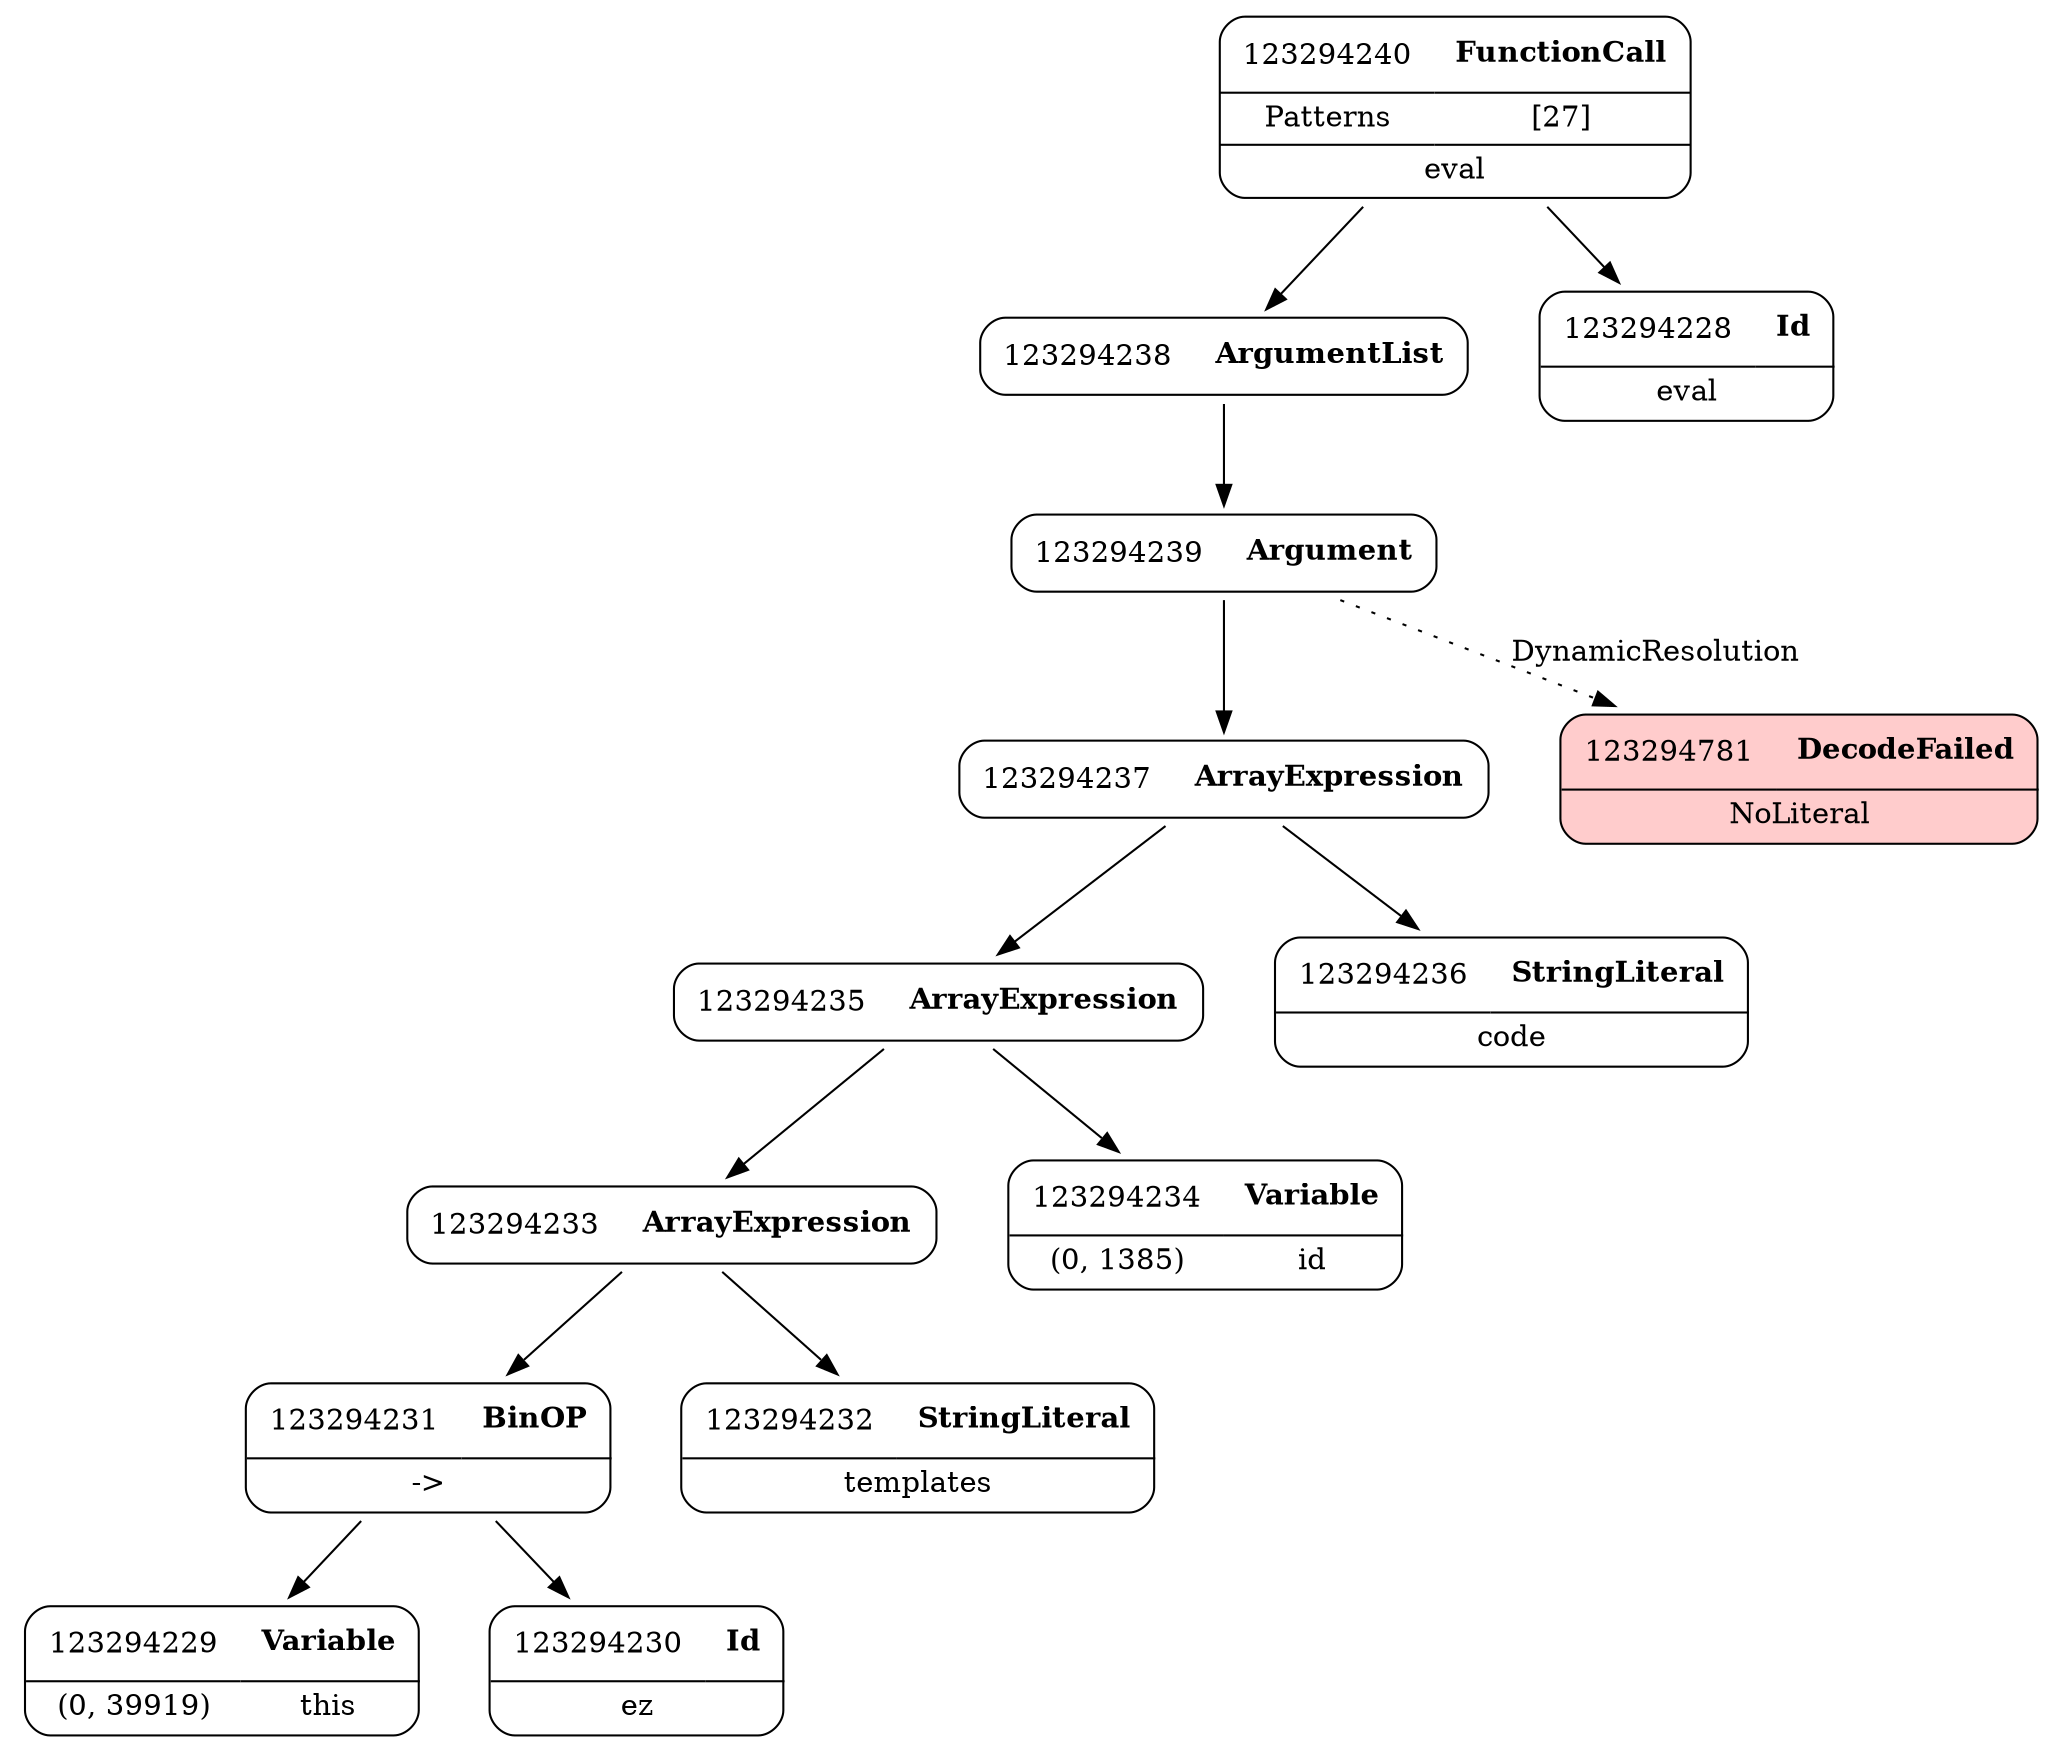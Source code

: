 digraph ast {
node [shape=none];
123294233 [label=<<TABLE border='1' cellspacing='0' cellpadding='10' style='rounded' ><TR><TD border='0'>123294233</TD><TD border='0'><B>ArrayExpression</B></TD></TR></TABLE>>];
123294233 -> 123294231 [weight=2];
123294233 -> 123294232 [weight=2];
123294232 [label=<<TABLE border='1' cellspacing='0' cellpadding='10' style='rounded' ><TR><TD border='0'>123294232</TD><TD border='0'><B>StringLiteral</B></TD></TR><HR/><TR><TD border='0' cellpadding='5' colspan='2'>templates</TD></TR></TABLE>>];
123294235 [label=<<TABLE border='1' cellspacing='0' cellpadding='10' style='rounded' ><TR><TD border='0'>123294235</TD><TD border='0'><B>ArrayExpression</B></TD></TR></TABLE>>];
123294235 -> 123294233 [weight=2];
123294235 -> 123294234 [weight=2];
123294234 [label=<<TABLE border='1' cellspacing='0' cellpadding='10' style='rounded' ><TR><TD border='0'>123294234</TD><TD border='0'><B>Variable</B></TD></TR><HR/><TR><TD border='0' cellpadding='5'>(0, 1385)</TD><TD border='0' cellpadding='5'>id</TD></TR></TABLE>>];
123294237 [label=<<TABLE border='1' cellspacing='0' cellpadding='10' style='rounded' ><TR><TD border='0'>123294237</TD><TD border='0'><B>ArrayExpression</B></TD></TR></TABLE>>];
123294237 -> 123294235 [weight=2];
123294237 -> 123294236 [weight=2];
123294781 [label=<<TABLE border='1' cellspacing='0' cellpadding='10' style='rounded' bgcolor='#FFCCCC' ><TR><TD border='0'>123294781</TD><TD border='0'><B>DecodeFailed</B></TD></TR><HR/><TR><TD border='0' cellpadding='5' colspan='2'>NoLiteral</TD></TR></TABLE>>];
123294236 [label=<<TABLE border='1' cellspacing='0' cellpadding='10' style='rounded' ><TR><TD border='0'>123294236</TD><TD border='0'><B>StringLiteral</B></TD></TR><HR/><TR><TD border='0' cellpadding='5' colspan='2'>code</TD></TR></TABLE>>];
123294239 [label=<<TABLE border='1' cellspacing='0' cellpadding='10' style='rounded' ><TR><TD border='0'>123294239</TD><TD border='0'><B>Argument</B></TD></TR></TABLE>>];
123294239 -> 123294237 [weight=2];
123294239 -> 123294781 [style=dotted,label=DynamicResolution];
123294238 [label=<<TABLE border='1' cellspacing='0' cellpadding='10' style='rounded' ><TR><TD border='0'>123294238</TD><TD border='0'><B>ArgumentList</B></TD></TR></TABLE>>];
123294238 -> 123294239 [weight=2];
123294229 [label=<<TABLE border='1' cellspacing='0' cellpadding='10' style='rounded' ><TR><TD border='0'>123294229</TD><TD border='0'><B>Variable</B></TD></TR><HR/><TR><TD border='0' cellpadding='5'>(0, 39919)</TD><TD border='0' cellpadding='5'>this</TD></TR></TABLE>>];
123294228 [label=<<TABLE border='1' cellspacing='0' cellpadding='10' style='rounded' ><TR><TD border='0'>123294228</TD><TD border='0'><B>Id</B></TD></TR><HR/><TR><TD border='0' cellpadding='5' colspan='2'>eval</TD></TR></TABLE>>];
123294231 [label=<<TABLE border='1' cellspacing='0' cellpadding='10' style='rounded' ><TR><TD border='0'>123294231</TD><TD border='0'><B>BinOP</B></TD></TR><HR/><TR><TD border='0' cellpadding='5' colspan='2'>-&gt;</TD></TR></TABLE>>];
123294231 -> 123294229 [weight=2];
123294231 -> 123294230 [weight=2];
123294230 [label=<<TABLE border='1' cellspacing='0' cellpadding='10' style='rounded' ><TR><TD border='0'>123294230</TD><TD border='0'><B>Id</B></TD></TR><HR/><TR><TD border='0' cellpadding='5' colspan='2'>ez</TD></TR></TABLE>>];
123294240 [label=<<TABLE border='1' cellspacing='0' cellpadding='10' style='rounded' ><TR><TD border='0'>123294240</TD><TD border='0'><B>FunctionCall</B></TD></TR><HR/><TR><TD border='0' cellpadding='5'>Patterns</TD><TD border='0' cellpadding='5'>[27]</TD></TR><HR/><TR><TD border='0' cellpadding='5' colspan='2'>eval</TD></TR></TABLE>>];
123294240 -> 123294228 [weight=2];
123294240 -> 123294238 [weight=2];
}
